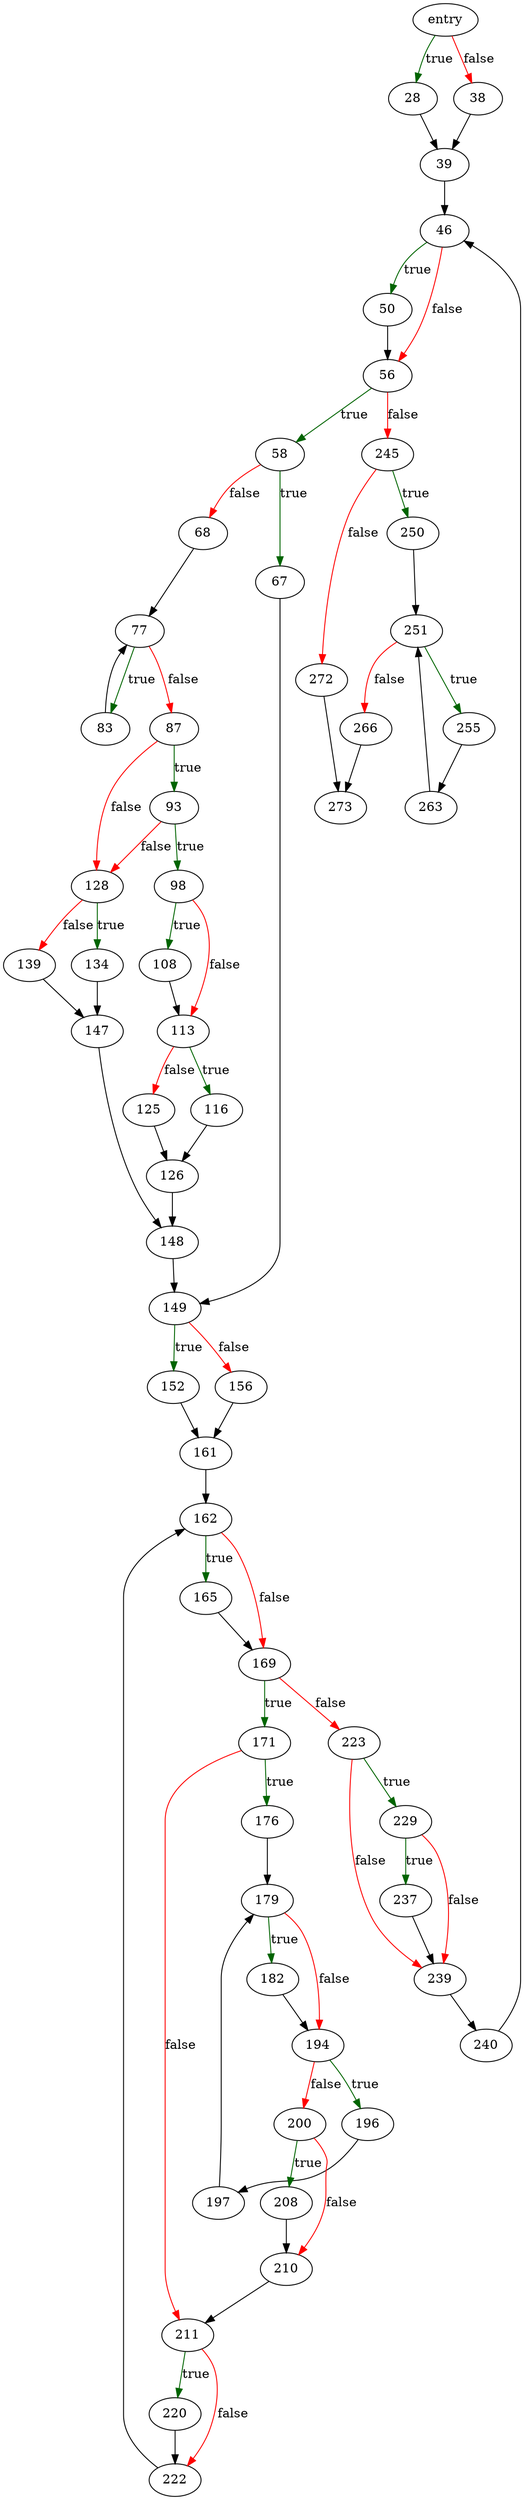 digraph "sqlite3ColumnsFromExprList" {
	// Node definitions.
	4 [label=entry];
	28;
	38;
	39;
	46;
	50;
	56;
	58;
	67;
	68;
	77;
	83;
	87;
	93;
	98;
	108;
	113;
	116;
	125;
	126;
	128;
	134;
	139;
	147;
	148;
	149;
	152;
	156;
	161;
	162;
	165;
	169;
	171;
	176;
	179;
	182;
	194;
	196;
	197;
	200;
	208;
	210;
	211;
	220;
	222;
	223;
	229;
	237;
	239;
	240;
	245;
	250;
	251;
	255;
	263;
	266;
	272;
	273;

	// Edge definitions.
	4 -> 28 [
		color=darkgreen
		label=true
	];
	4 -> 38 [
		color=red
		label=false
	];
	28 -> 39;
	38 -> 39;
	39 -> 46;
	46 -> 50 [
		color=darkgreen
		label=true
	];
	46 -> 56 [
		color=red
		label=false
	];
	50 -> 56;
	56 -> 58 [
		color=darkgreen
		label=true
	];
	56 -> 245 [
		color=red
		label=false
	];
	58 -> 67 [
		color=darkgreen
		label=true
	];
	58 -> 68 [
		color=red
		label=false
	];
	67 -> 149;
	68 -> 77;
	77 -> 83 [
		color=darkgreen
		label=true
	];
	77 -> 87 [
		color=red
		label=false
	];
	83 -> 77;
	87 -> 93 [
		color=darkgreen
		label=true
	];
	87 -> 128 [
		color=red
		label=false
	];
	93 -> 98 [
		color=darkgreen
		label=true
	];
	93 -> 128 [
		color=red
		label=false
	];
	98 -> 108 [
		color=darkgreen
		label=true
	];
	98 -> 113 [
		color=red
		label=false
	];
	108 -> 113;
	113 -> 116 [
		color=darkgreen
		label=true
	];
	113 -> 125 [
		color=red
		label=false
	];
	116 -> 126;
	125 -> 126;
	126 -> 148;
	128 -> 134 [
		color=darkgreen
		label=true
	];
	128 -> 139 [
		color=red
		label=false
	];
	134 -> 147;
	139 -> 147;
	147 -> 148;
	148 -> 149;
	149 -> 152 [
		color=darkgreen
		label=true
	];
	149 -> 156 [
		color=red
		label=false
	];
	152 -> 161;
	156 -> 161;
	161 -> 162;
	162 -> 165 [
		color=darkgreen
		label=true
	];
	162 -> 169 [
		color=red
		label=false
	];
	165 -> 169;
	169 -> 171 [
		color=darkgreen
		label=true
	];
	169 -> 223 [
		color=red
		label=false
	];
	171 -> 176 [
		color=darkgreen
		label=true
	];
	171 -> 211 [
		color=red
		label=false
	];
	176 -> 179;
	179 -> 182 [
		color=darkgreen
		label=true
	];
	179 -> 194 [
		color=red
		label=false
	];
	182 -> 194;
	194 -> 196 [
		color=darkgreen
		label=true
	];
	194 -> 200 [
		color=red
		label=false
	];
	196 -> 197;
	197 -> 179;
	200 -> 208 [
		color=darkgreen
		label=true
	];
	200 -> 210 [
		color=red
		label=false
	];
	208 -> 210;
	210 -> 211;
	211 -> 220 [
		color=darkgreen
		label=true
	];
	211 -> 222 [
		color=red
		label=false
	];
	220 -> 222;
	222 -> 162;
	223 -> 229 [
		color=darkgreen
		label=true
	];
	223 -> 239 [
		color=red
		label=false
	];
	229 -> 237 [
		color=darkgreen
		label=true
	];
	229 -> 239 [
		color=red
		label=false
	];
	237 -> 239;
	239 -> 240;
	240 -> 46;
	245 -> 250 [
		color=darkgreen
		label=true
	];
	245 -> 272 [
		color=red
		label=false
	];
	250 -> 251;
	251 -> 255 [
		color=darkgreen
		label=true
	];
	251 -> 266 [
		color=red
		label=false
	];
	255 -> 263;
	263 -> 251;
	266 -> 273;
	272 -> 273;
}